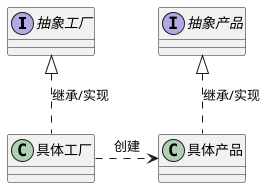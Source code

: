 @startuml

interface 抽象工厂
class 具体工厂
interface 抽象产品
class 具体产品

具体工厂 -u.|> 抽象工厂 : 继承/实现
具体产品 -u.|> 抽象产品 : 继承/实现
具体工厂 -r..> 具体产品 : 创建
@enduml
